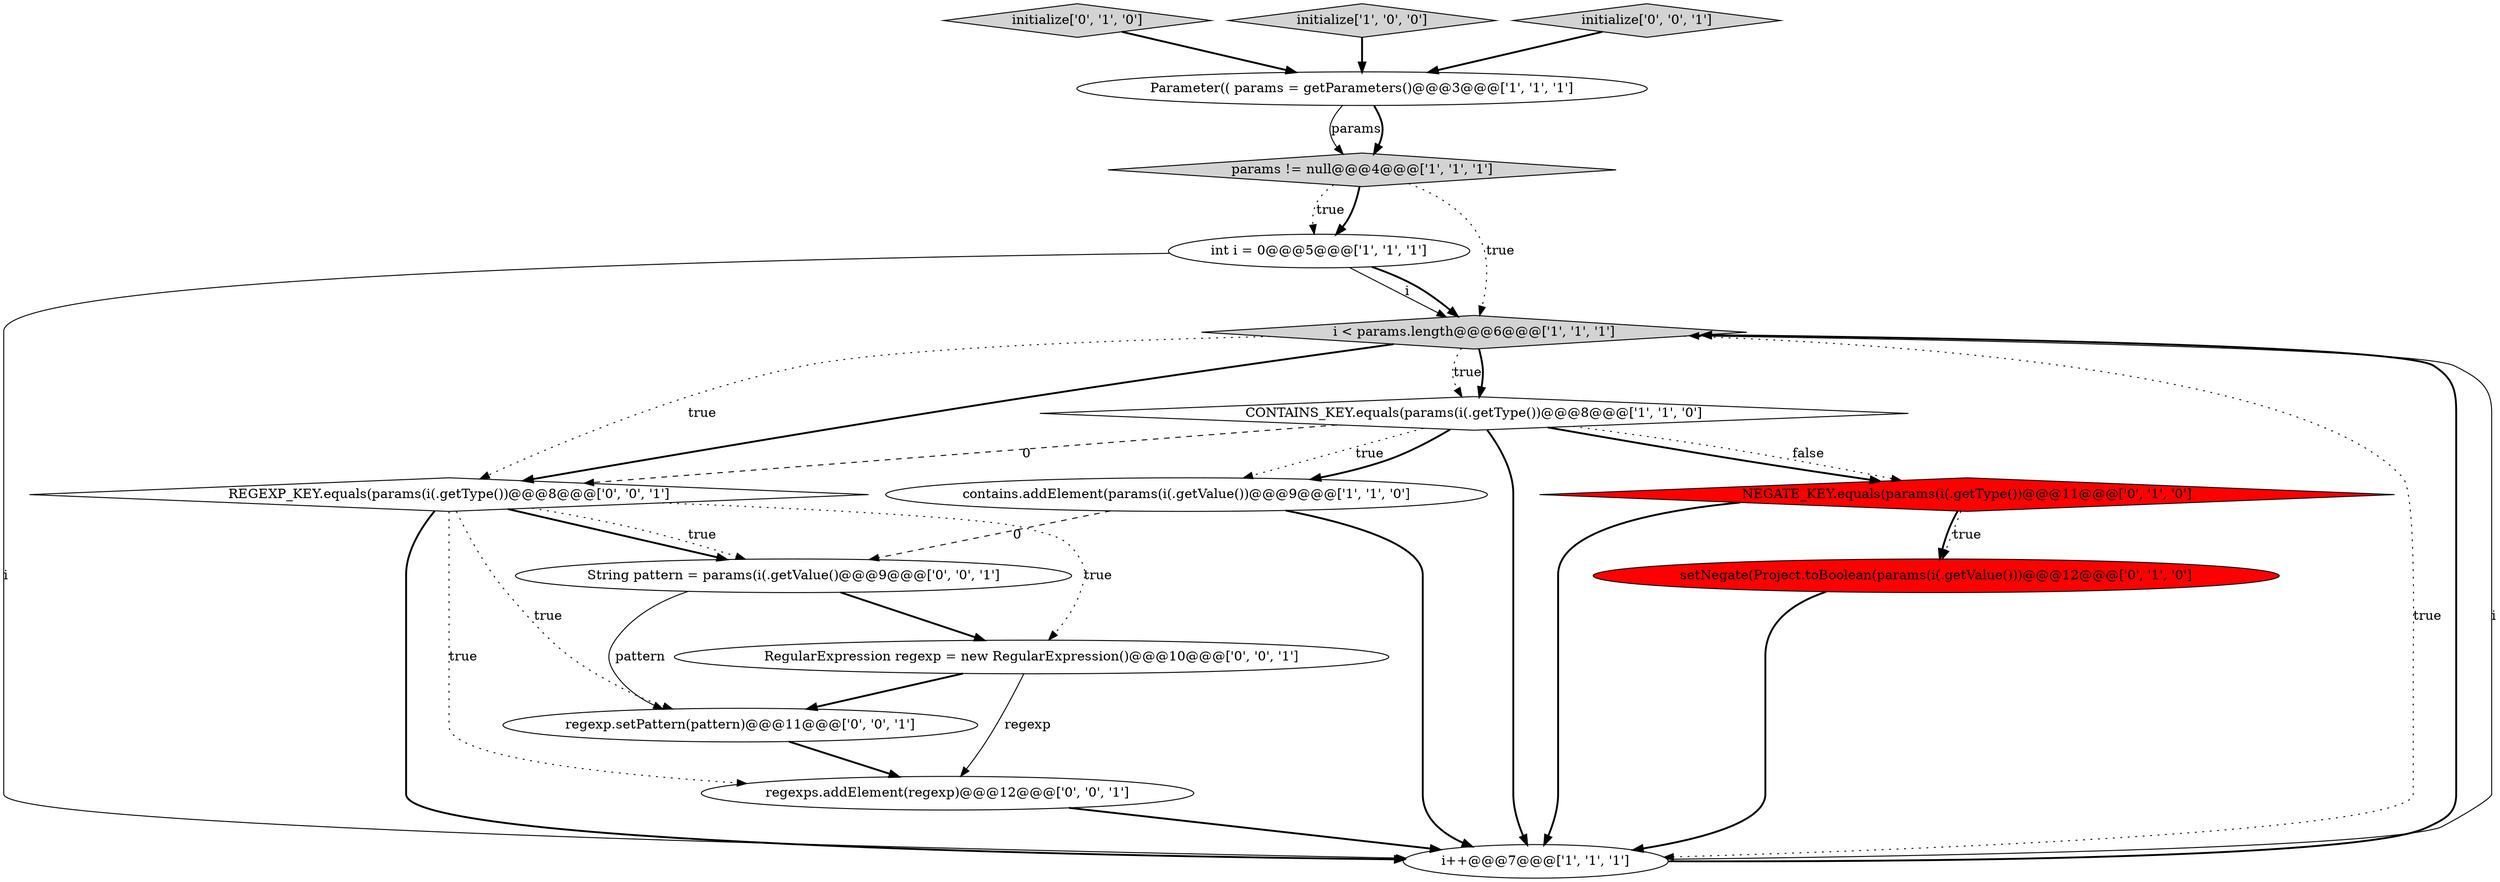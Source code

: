 digraph {
2 [style = filled, label = "i < params.length@@@6@@@['1', '1', '1']", fillcolor = lightgray, shape = diamond image = "AAA0AAABBB1BBB"];
9 [style = filled, label = "initialize['0', '1', '0']", fillcolor = lightgray, shape = diamond image = "AAA0AAABBB2BBB"];
16 [style = filled, label = "REGEXP_KEY.equals(params(i(.getType())@@@8@@@['0', '0', '1']", fillcolor = white, shape = diamond image = "AAA0AAABBB3BBB"];
1 [style = filled, label = "int i = 0@@@5@@@['1', '1', '1']", fillcolor = white, shape = ellipse image = "AAA0AAABBB1BBB"];
10 [style = filled, label = "NEGATE_KEY.equals(params(i(.getType())@@@11@@@['0', '1', '0']", fillcolor = red, shape = diamond image = "AAA1AAABBB2BBB"];
14 [style = filled, label = "regexp.setPattern(pattern)@@@11@@@['0', '0', '1']", fillcolor = white, shape = ellipse image = "AAA0AAABBB3BBB"];
11 [style = filled, label = "regexps.addElement(regexp)@@@12@@@['0', '0', '1']", fillcolor = white, shape = ellipse image = "AAA0AAABBB3BBB"];
15 [style = filled, label = "RegularExpression regexp = new RegularExpression()@@@10@@@['0', '0', '1']", fillcolor = white, shape = ellipse image = "AAA0AAABBB3BBB"];
3 [style = filled, label = "initialize['1', '0', '0']", fillcolor = lightgray, shape = diamond image = "AAA0AAABBB1BBB"];
7 [style = filled, label = "CONTAINS_KEY.equals(params(i(.getType())@@@8@@@['1', '1', '0']", fillcolor = white, shape = diamond image = "AAA0AAABBB1BBB"];
8 [style = filled, label = "setNegate(Project.toBoolean(params(i(.getValue()))@@@12@@@['0', '1', '0']", fillcolor = red, shape = ellipse image = "AAA1AAABBB2BBB"];
6 [style = filled, label = "i++@@@7@@@['1', '1', '1']", fillcolor = white, shape = ellipse image = "AAA0AAABBB1BBB"];
0 [style = filled, label = "params != null@@@4@@@['1', '1', '1']", fillcolor = lightgray, shape = diamond image = "AAA0AAABBB1BBB"];
5 [style = filled, label = "contains.addElement(params(i(.getValue())@@@9@@@['1', '1', '0']", fillcolor = white, shape = ellipse image = "AAA0AAABBB1BBB"];
4 [style = filled, label = "Parameter(( params = getParameters()@@@3@@@['1', '1', '1']", fillcolor = white, shape = ellipse image = "AAA0AAABBB1BBB"];
12 [style = filled, label = "initialize['0', '0', '1']", fillcolor = lightgray, shape = diamond image = "AAA0AAABBB3BBB"];
13 [style = filled, label = "String pattern = params(i(.getValue()@@@9@@@['0', '0', '1']", fillcolor = white, shape = ellipse image = "AAA0AAABBB3BBB"];
5->13 [style = dashed, label="0"];
10->8 [style = dotted, label="true"];
16->13 [style = bold, label=""];
1->6 [style = solid, label="i"];
15->14 [style = bold, label=""];
16->13 [style = dotted, label="true"];
7->10 [style = bold, label=""];
7->16 [style = dashed, label="0"];
15->11 [style = solid, label="regexp"];
16->6 [style = bold, label=""];
9->4 [style = bold, label=""];
4->0 [style = solid, label="params"];
11->6 [style = bold, label=""];
8->6 [style = bold, label=""];
3->4 [style = bold, label=""];
10->6 [style = bold, label=""];
4->0 [style = bold, label=""];
7->5 [style = dotted, label="true"];
6->2 [style = bold, label=""];
7->5 [style = bold, label=""];
6->2 [style = solid, label="i"];
5->6 [style = bold, label=""];
10->8 [style = bold, label=""];
12->4 [style = bold, label=""];
2->6 [style = dotted, label="true"];
0->1 [style = bold, label=""];
2->7 [style = dotted, label="true"];
1->2 [style = solid, label="i"];
7->6 [style = bold, label=""];
16->14 [style = dotted, label="true"];
7->10 [style = dotted, label="false"];
1->2 [style = bold, label=""];
13->15 [style = bold, label=""];
2->7 [style = bold, label=""];
0->2 [style = dotted, label="true"];
16->11 [style = dotted, label="true"];
14->11 [style = bold, label=""];
13->14 [style = solid, label="pattern"];
2->16 [style = dotted, label="true"];
0->1 [style = dotted, label="true"];
16->15 [style = dotted, label="true"];
2->16 [style = bold, label=""];
}
